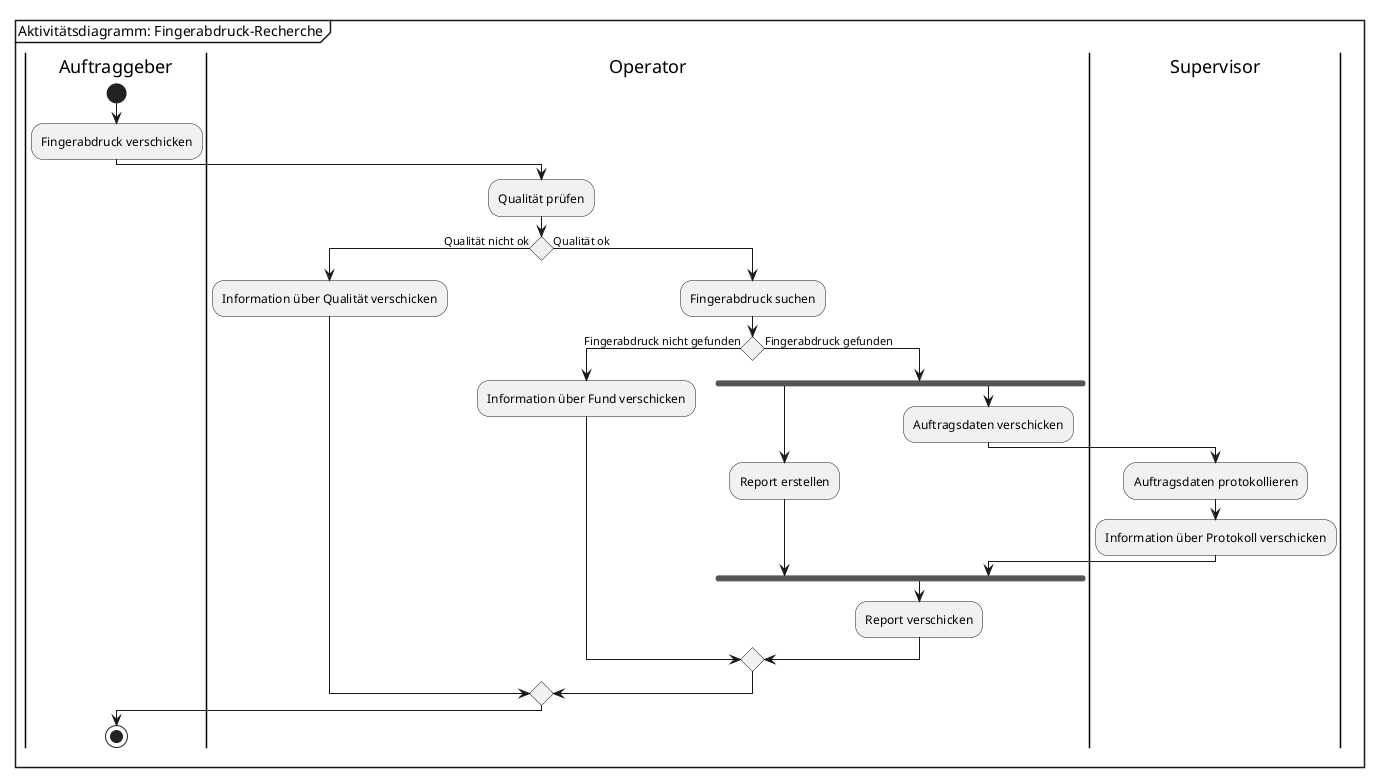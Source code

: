 @startuml

mainframe Aktivitätsdiagramm: Fingerabdruck-Recherche

    |Auftraggeber|
    start
    :Fingerabdruck verschicken;

    |Operator|
    :Qualität prüfen;
    if () then (Qualität nicht ok)
        :Information über Qualität verschicken;
        |Auftraggeber|
    else (Qualität ok)
        |Operator|
        :Fingerabdruck suchen;
        if () then (Fingerabdruck nicht gefunden)
            :Information über Fund verschicken;
        else (Fingerabdruck gefunden)
            fork
                :Report erstellen;
            fork again
                :Auftragsdaten verschicken;
                |Supervisor|
                :Auftragsdaten protokollieren;
                :Information über Protokoll verschicken;
                |Operator|
            end fork
            :Report verschicken;
        endif
    endif

    |Auftraggeber|
    stop

@enduml
